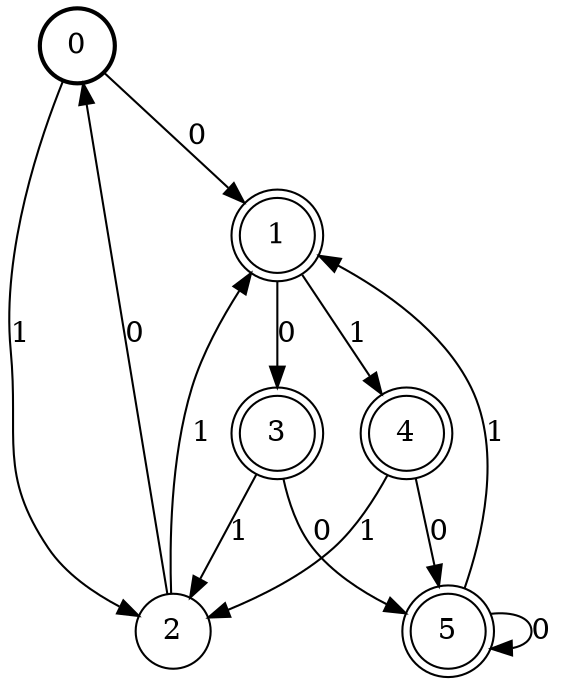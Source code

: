 digraph Automat {
    node [shape = circle];
    0 [style = "bold"];
    0 -> 1 [label = "0"];
    0 -> 2 [label = "1"];
    1 [peripheries=2]
    1 -> 3 [label = "0"];
    1 -> 4 [label = "1"];
    2 -> 0 [label = "0"];
    2 -> 1 [label = "1"];
    3 [peripheries=2]
    3 -> 5 [label = "0"];
    3 -> 2 [label = "1"];
    4 [peripheries=2]
    4 -> 5 [label = "0"];
    4 -> 2 [label = "1"];
    5 [peripheries=2]
    5 -> 5 [label = "0"];
    5 -> 1 [label = "1"];
}
